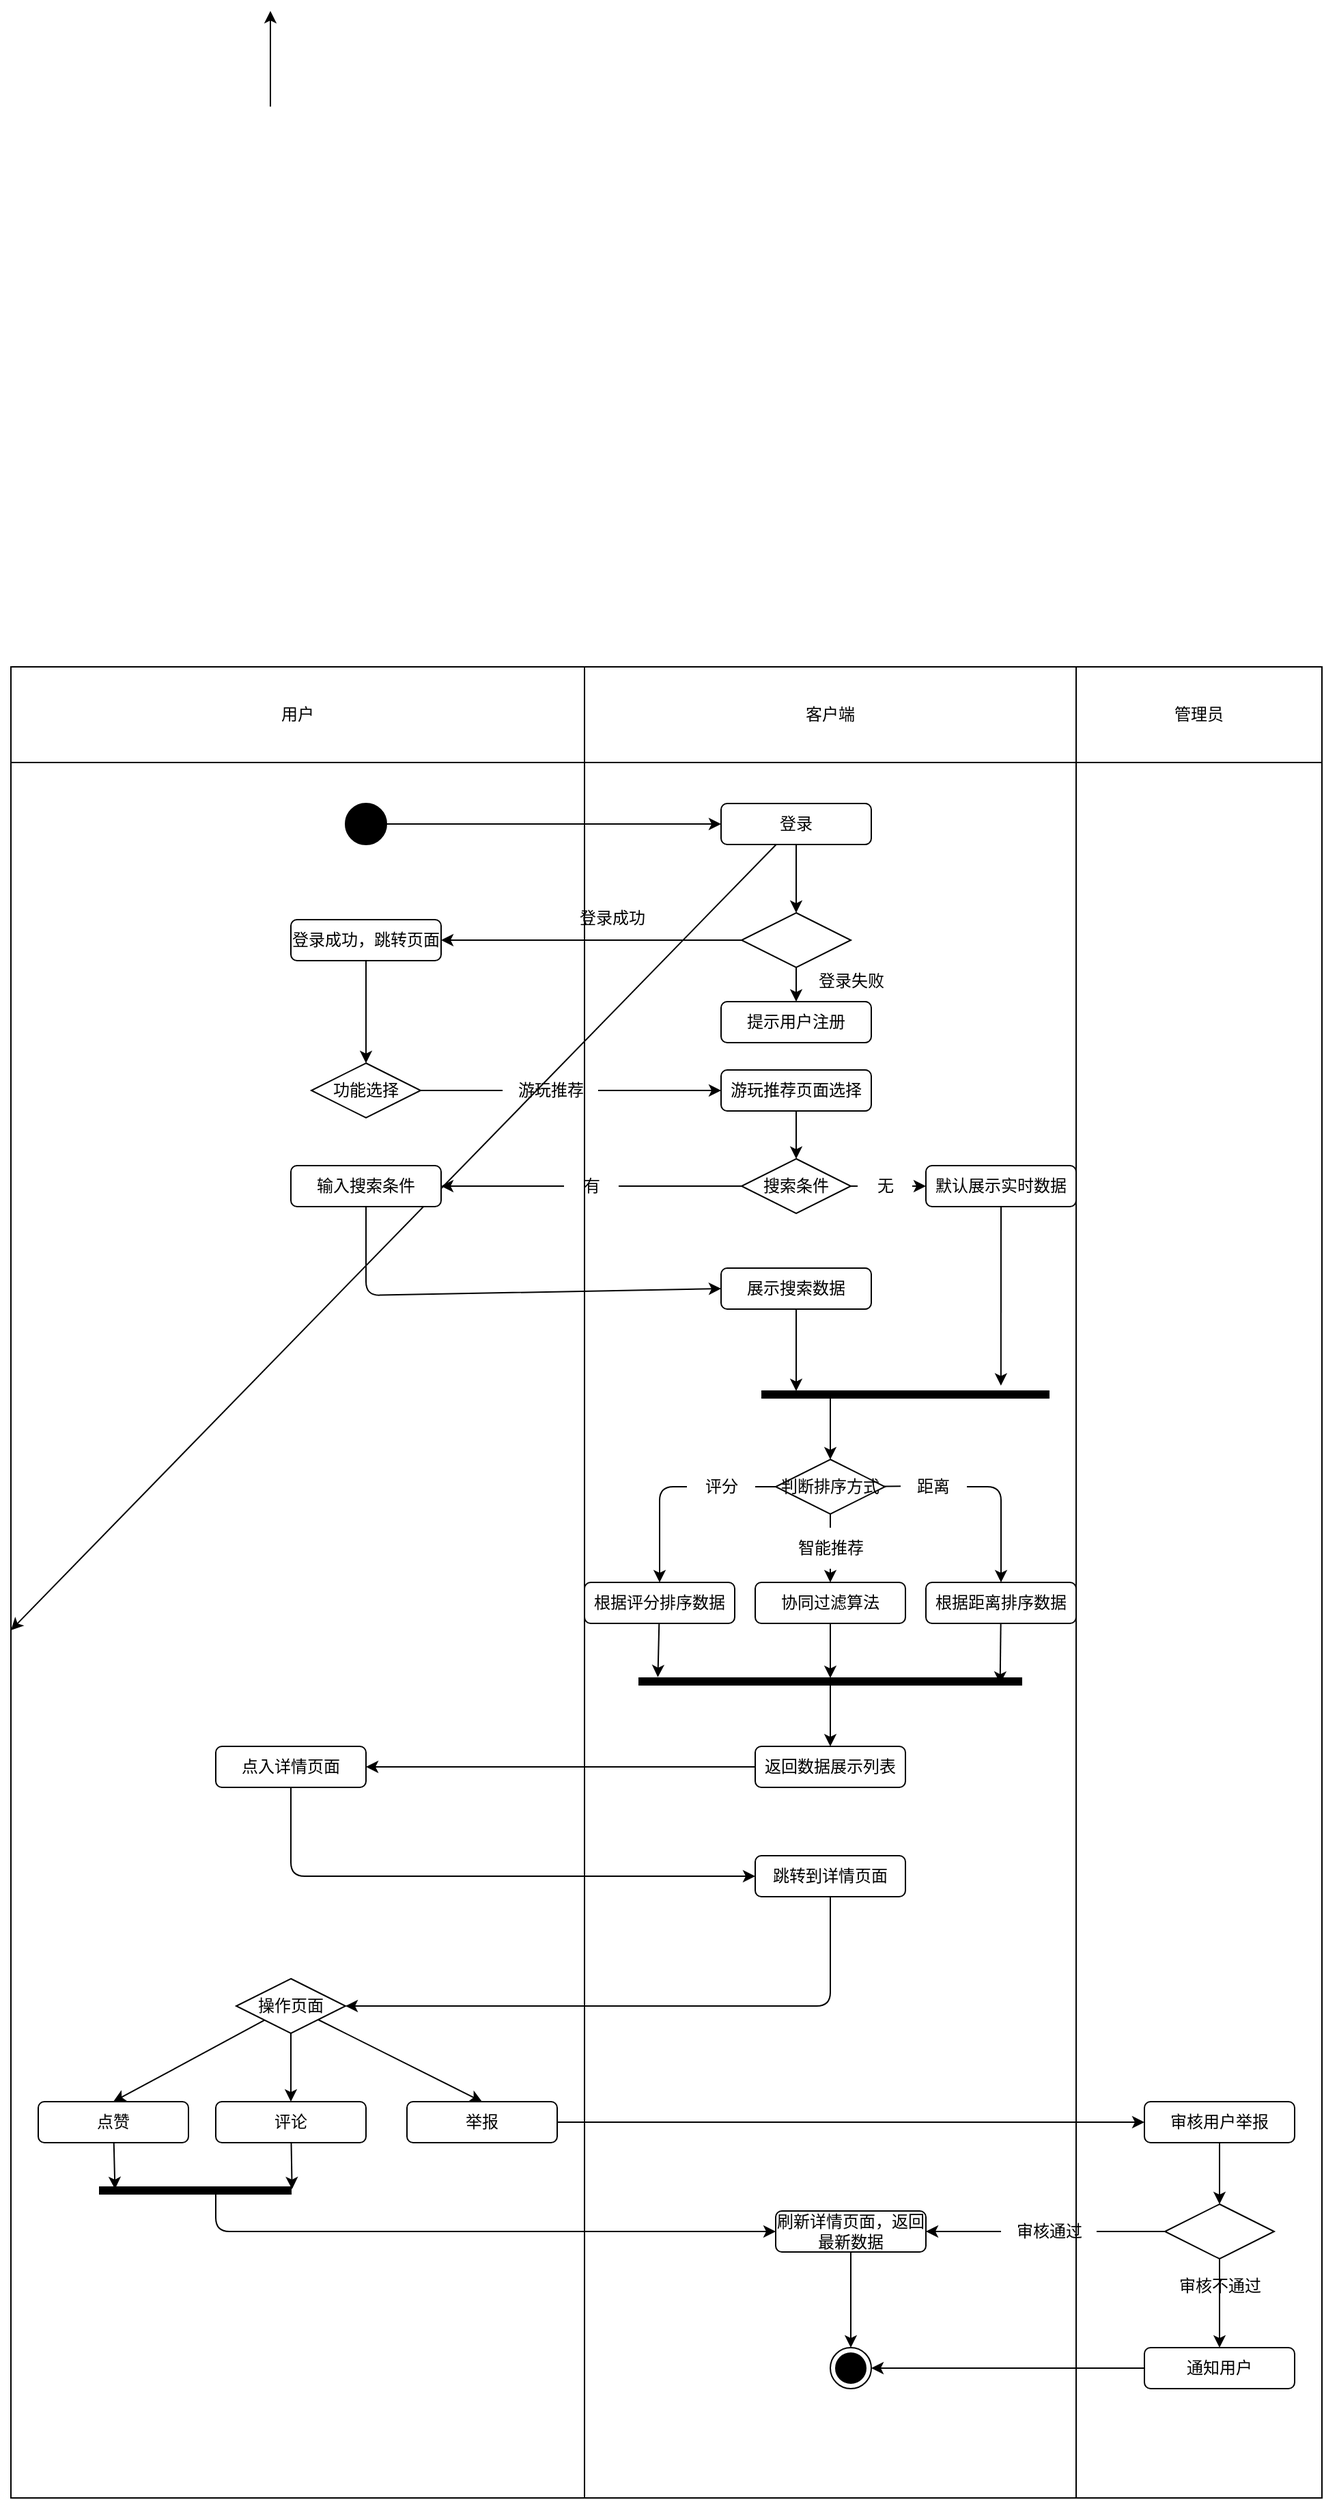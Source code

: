 <mxfile>
    <diagram id="uIwJ9FzNEKNXZPC7LS1d" name="第 1 页">
        <mxGraphModel dx="2288" dy="678" grid="1" gridSize="10" guides="1" tooltips="1" connect="1" arrows="1" fold="1" page="1" pageScale="1" pageWidth="827" pageHeight="1169" math="0" shadow="0">
            <root>
                <mxCell id="0"/>
                <mxCell id="1" parent="0"/>
                <mxCell id="68" value="" style="edgeStyle=none;html=1;" edge="1" parent="1">
                    <mxGeometry relative="1" as="geometry">
                        <mxPoint x="NaN" y="560" as="sourcePoint"/>
                        <mxPoint x="NaN" y="490" as="targetPoint"/>
                    </mxGeometry>
                </mxCell>
                <mxCell id="75" value="" style="shape=table;html=1;whiteSpace=wrap;startSize=0;container=1;collapsible=0;childLayout=tableLayout;" vertex="1" parent="1">
                    <mxGeometry x="-190" y="970" width="960" height="1340" as="geometry"/>
                </mxCell>
                <mxCell id="76" value="" style="shape=tableRow;horizontal=0;startSize=0;swimlaneHead=0;swimlaneBody=0;top=0;left=0;bottom=0;right=0;collapsible=0;dropTarget=0;fillColor=none;points=[[0,0.5],[1,0.5]];portConstraint=eastwest;" vertex="1" parent="75">
                    <mxGeometry width="960" height="70" as="geometry"/>
                </mxCell>
                <mxCell id="77" value="用户" style="shape=partialRectangle;html=1;whiteSpace=wrap;connectable=0;fillColor=none;top=0;left=0;bottom=0;right=0;overflow=hidden;" vertex="1" parent="76">
                    <mxGeometry width="420" height="70" as="geometry">
                        <mxRectangle width="420" height="70" as="alternateBounds"/>
                    </mxGeometry>
                </mxCell>
                <mxCell id="78" value="客户端" style="shape=partialRectangle;html=1;whiteSpace=wrap;connectable=0;fillColor=none;top=0;left=0;bottom=0;right=0;overflow=hidden;" vertex="1" parent="76">
                    <mxGeometry x="420" width="360" height="70" as="geometry">
                        <mxRectangle width="360" height="70" as="alternateBounds"/>
                    </mxGeometry>
                </mxCell>
                <mxCell id="79" value="管理员" style="shape=partialRectangle;html=1;whiteSpace=wrap;connectable=0;fillColor=none;top=0;left=0;bottom=0;right=0;overflow=hidden;" vertex="1" parent="76">
                    <mxGeometry x="780" width="180" height="70" as="geometry">
                        <mxRectangle width="180" height="70" as="alternateBounds"/>
                    </mxGeometry>
                </mxCell>
                <mxCell id="80" value="" style="shape=tableRow;horizontal=0;startSize=0;swimlaneHead=0;swimlaneBody=0;top=0;left=0;bottom=0;right=0;collapsible=0;dropTarget=0;fillColor=none;points=[[0,0.5],[1,0.5]];portConstraint=eastwest;" vertex="1" parent="75">
                    <mxGeometry y="70" width="960" height="1270" as="geometry"/>
                </mxCell>
                <mxCell id="81" value="" style="shape=partialRectangle;html=1;whiteSpace=wrap;connectable=0;fillColor=none;top=0;left=0;bottom=0;right=0;overflow=hidden;" vertex="1" parent="80">
                    <mxGeometry width="420" height="1270" as="geometry">
                        <mxRectangle width="420" height="1270" as="alternateBounds"/>
                    </mxGeometry>
                </mxCell>
                <mxCell id="82" value="" style="shape=partialRectangle;html=1;whiteSpace=wrap;connectable=0;fillColor=none;top=0;left=0;bottom=0;right=0;overflow=hidden;" vertex="1" parent="80">
                    <mxGeometry x="420" width="360" height="1270" as="geometry">
                        <mxRectangle width="360" height="1270" as="alternateBounds"/>
                    </mxGeometry>
                </mxCell>
                <mxCell id="83" value="" style="shape=partialRectangle;html=1;whiteSpace=wrap;connectable=0;fillColor=none;top=0;left=0;bottom=0;right=0;overflow=hidden;" vertex="1" parent="80">
                    <mxGeometry x="780" width="180" height="1270" as="geometry">
                        <mxRectangle width="180" height="1270" as="alternateBounds"/>
                    </mxGeometry>
                </mxCell>
                <mxCell id="84" value="" style="shape=singleArrow;whiteSpace=wrap;html=1;arrowWidth=0.4;arrowSize=0.4;fillColor=none;sketch=0;fillStyle=solid;" vertex="1" parent="80">
                    <mxGeometry x="960" width="NaN" height="1270" as="geometry">
                        <mxRectangle width="NaN" height="1270" as="alternateBounds"/>
                    </mxGeometry>
                </mxCell>
                <mxCell id="85" value="" style="shape=waypoint;sketch=0;size=6;pointerEvents=1;points=[];fillColor=none;resizable=0;rotatable=0;perimeter=centerPerimeter;snapToPoint=1;fillStyle=solid;" vertex="1" parent="80">
                    <mxGeometry width="NaN" height="1270" as="geometry">
                        <mxRectangle width="NaN" height="1270" as="alternateBounds"/>
                    </mxGeometry>
                </mxCell>
                <mxCell id="86" value="" style="whiteSpace=wrap;html=1;fillColor=none;sketch=0;fillStyle=solid;" vertex="1" parent="80">
                    <mxGeometry width="NaN" height="1270" as="geometry">
                        <mxRectangle width="NaN" height="1270" as="alternateBounds"/>
                    </mxGeometry>
                </mxCell>
                <mxCell id="87" value="" style="shape=waypoint;sketch=0;size=6;pointerEvents=1;points=[];fillColor=default;resizable=0;rotatable=0;perimeter=centerPerimeter;snapToPoint=1;rounded=1;" vertex="1" parent="80">
                    <mxGeometry width="NaN" height="1270" as="geometry">
                        <mxRectangle width="NaN" height="1270" as="alternateBounds"/>
                    </mxGeometry>
                </mxCell>
                <mxCell id="88" value="" style="whiteSpace=wrap;html=1;" vertex="1" parent="80">
                    <mxGeometry width="NaN" height="1270" as="geometry">
                        <mxRectangle width="NaN" height="1270" as="alternateBounds"/>
                    </mxGeometry>
                </mxCell>
                <mxCell id="89" value="" style="shape=waypoint;sketch=0;size=6;pointerEvents=1;points=[];fillColor=default;resizable=0;rotatable=0;perimeter=centerPerimeter;snapToPoint=1;rounded=1;" vertex="1" parent="80">
                    <mxGeometry width="NaN" height="1270" as="geometry">
                        <mxRectangle width="NaN" height="1270" as="alternateBounds"/>
                    </mxGeometry>
                </mxCell>
                <mxCell id="95" value="" style="whiteSpace=wrap;html=1;fillColor=rgb(24, 20, 29);rounded=1;" vertex="1" parent="80">
                    <mxGeometry width="NaN" height="1270" as="geometry">
                        <mxRectangle width="NaN" height="1270" as="alternateBounds"/>
                    </mxGeometry>
                </mxCell>
                <mxCell id="94" style="edgeStyle=none;html=1;entryX=0;entryY=0.5;entryDx=0;entryDy=0;" edge="1" parent="1" source="92" target="93">
                    <mxGeometry relative="1" as="geometry"/>
                </mxCell>
                <mxCell id="92" value="" style="ellipse;fillColor=strokeColor;" vertex="1" parent="1">
                    <mxGeometry x="55" y="1070" width="30" height="30" as="geometry"/>
                </mxCell>
                <mxCell id="96" value="" style="edgeStyle=none;html=1;" edge="1" parent="1" source="93" target="95">
                    <mxGeometry relative="1" as="geometry"/>
                </mxCell>
                <mxCell id="100" style="edgeStyle=none;html=1;entryX=0.5;entryY=0;entryDx=0;entryDy=0;" edge="1" parent="1" source="93" target="99">
                    <mxGeometry relative="1" as="geometry"/>
                </mxCell>
                <mxCell id="93" value="登录" style="rounded=1;whiteSpace=wrap;html=1;" vertex="1" parent="1">
                    <mxGeometry x="330" y="1070" width="110" height="30" as="geometry"/>
                </mxCell>
                <mxCell id="102" style="edgeStyle=none;html=1;entryX=1;entryY=0.5;entryDx=0;entryDy=0;" edge="1" parent="1" source="99" target="101">
                    <mxGeometry relative="1" as="geometry"/>
                </mxCell>
                <mxCell id="104" style="edgeStyle=none;html=1;" edge="1" parent="1" source="99" target="103">
                    <mxGeometry relative="1" as="geometry"/>
                </mxCell>
                <mxCell id="99" value="" style="rhombus;whiteSpace=wrap;html=1;" vertex="1" parent="1">
                    <mxGeometry x="345" y="1150" width="80" height="40" as="geometry"/>
                </mxCell>
                <mxCell id="108" style="edgeStyle=none;html=1;" edge="1" parent="1" source="101" target="109">
                    <mxGeometry relative="1" as="geometry">
                        <mxPoint x="70" y="1240" as="targetPoint"/>
                    </mxGeometry>
                </mxCell>
                <mxCell id="101" value="登录成功，跳转页面" style="rounded=1;whiteSpace=wrap;html=1;" vertex="1" parent="1">
                    <mxGeometry x="15" y="1155" width="110" height="30" as="geometry"/>
                </mxCell>
                <mxCell id="103" value="提示用户注册" style="rounded=1;whiteSpace=wrap;html=1;" vertex="1" parent="1">
                    <mxGeometry x="330" y="1215" width="110" height="30" as="geometry"/>
                </mxCell>
                <mxCell id="105" value="登录成功&lt;span style=&quot;color: rgba(0, 0, 0, 0); font-family: monospace; font-size: 0px; text-align: start;&quot;&gt;%3CmxGraphModel%3E%3Croot%3E%3CmxCell%20id%3D%220%22%2F%3E%3CmxCell%20id%3D%221%22%20parent%3D%220%22%2F%3E%3CmxCell%20id%3D%222%22%20value%3D%22%E7%AE%A1%E7%90%86%E5%91%98%E5%AE%A1%E6%89%B9%E9%80%9A%E8%BF%87%22%20style%3D%22text%3Bhtml%3D1%3Balign%3Dcenter%3BverticalAlign%3Dmiddle%3Bresizable%3D0%3Bpoints%3D%5B%5D%3Bautosize%3D1%3BstrokeColor%3Dnone%3BfillColor%3Dnone%3B%22%20vertex%3D%221%22%20parent%3D%221%22%3E%3CmxGeometry%20x%3D%22170%22%20y%3D%22390%22%20width%3D%22110%22%20height%3D%2230%22%20as%3D%22geometry%22%2F%3E%3C%2FmxCell%3E%3C%2Froot%3E%3C%2FmxGraphModel%3E&lt;/span&gt;" style="text;html=1;align=center;verticalAlign=middle;resizable=0;points=[];autosize=1;strokeColor=none;fillColor=none;" vertex="1" parent="1">
                    <mxGeometry x="215" y="1139" width="70" height="30" as="geometry"/>
                </mxCell>
                <mxCell id="106" value="登录失败&lt;span style=&quot;color: rgba(0, 0, 0, 0); font-family: monospace; font-size: 0px; text-align: start;&quot;&gt;%3CmxGraphModel%3E%3Croot%3E%3CmxCell%20id%3D%220%22%2F%3E%3CmxCell%20id%3D%221%22%20parent%3D%220%22%2F%3E%3CmxCell%20id%3D%222%22%20value%3D%22%E7%AE%A1%E7%90%86%E5%91%98%E5%AE%A1%E6%89%B9%E9%80%9A%E8%BF%87%22%20style%3D%22text%3Bhtml%3D1%3Balign%3Dcenter%3BverticalAlign%3Dmiddle%3Bresizable%3D0%3Bpoints%3D%5B%5D%3Bautosize%3D1%3BstrokeColor%3Dnone%3BfillColor%3Dnone%3B%22%20vertex%3D%221%22%20parent%3D%221%22%3E%3CmxGeometry%20x%3D%22170%22%20y%3D%22390%22%20width%3D%22110%22%20height%3D%2230%22%20as%3D%22geometry%22%2F%3E%3C%2FmxCell%3E%3C%2Froot%3E%3C%2FmxGraphModel%是啊比&lt;/span&gt;" style="text;html=1;align=center;verticalAlign=middle;resizable=0;points=[];autosize=1;strokeColor=none;fillColor=none;" vertex="1" parent="1">
                    <mxGeometry x="390" y="1185" width="70" height="30" as="geometry"/>
                </mxCell>
                <mxCell id="113" style="edgeStyle=none;html=1;startArrow=none;" edge="1" parent="1" source="114" target="112">
                    <mxGeometry relative="1" as="geometry"/>
                </mxCell>
                <mxCell id="109" value="功能选择" style="rhombus;whiteSpace=wrap;html=1;" vertex="1" parent="1">
                    <mxGeometry x="30" y="1260" width="80" height="40" as="geometry"/>
                </mxCell>
                <mxCell id="117" style="edgeStyle=none;html=1;entryX=0.5;entryY=0;entryDx=0;entryDy=0;" edge="1" parent="1" source="112" target="116">
                    <mxGeometry relative="1" as="geometry"/>
                </mxCell>
                <mxCell id="112" value="游玩推荐页面选择" style="rounded=1;whiteSpace=wrap;html=1;" vertex="1" parent="1">
                    <mxGeometry x="330" y="1265" width="110" height="30" as="geometry"/>
                </mxCell>
                <mxCell id="115" value="" style="edgeStyle=none;html=1;endArrow=none;" edge="1" parent="1" source="109" target="114">
                    <mxGeometry relative="1" as="geometry">
                        <mxPoint x="110" y="1280" as="sourcePoint"/>
                        <mxPoint x="330" y="1280" as="targetPoint"/>
                    </mxGeometry>
                </mxCell>
                <mxCell id="114" value="游玩推荐" style="text;html=1;align=center;verticalAlign=middle;resizable=0;points=[];autosize=1;strokeColor=none;fillColor=none;" vertex="1" parent="1">
                    <mxGeometry x="170" y="1265" width="70" height="30" as="geometry"/>
                </mxCell>
                <mxCell id="124" style="edgeStyle=none;html=1;entryX=1;entryY=0.5;entryDx=0;entryDy=0;startArrow=none;" edge="1" parent="1" source="125" target="123">
                    <mxGeometry relative="1" as="geometry"/>
                </mxCell>
                <mxCell id="130" style="edgeStyle=none;html=1;startArrow=none;" edge="1" parent="1" source="131" target="118">
                    <mxGeometry relative="1" as="geometry"/>
                </mxCell>
                <mxCell id="116" value="搜索条件" style="rhombus;whiteSpace=wrap;html=1;" vertex="1" parent="1">
                    <mxGeometry x="345" y="1330" width="80" height="40" as="geometry"/>
                </mxCell>
                <mxCell id="135" style="edgeStyle=none;html=1;entryX=-0.8;entryY=0.167;entryDx=0;entryDy=0;entryPerimeter=0;" edge="1" parent="1" source="118" target="133">
                    <mxGeometry relative="1" as="geometry"/>
                </mxCell>
                <mxCell id="118" value="默认展示实时数据" style="rounded=1;whiteSpace=wrap;html=1;" vertex="1" parent="1">
                    <mxGeometry x="480" y="1335" width="110" height="30" as="geometry"/>
                </mxCell>
                <mxCell id="129" style="edgeStyle=none;html=1;entryX=0;entryY=0.5;entryDx=0;entryDy=0;" edge="1" parent="1" source="123" target="128">
                    <mxGeometry relative="1" as="geometry">
                        <Array as="points">
                            <mxPoint x="70" y="1430"/>
                        </Array>
                    </mxGeometry>
                </mxCell>
                <mxCell id="123" value="输入搜索条件" style="rounded=1;whiteSpace=wrap;html=1;" vertex="1" parent="1">
                    <mxGeometry x="15" y="1335" width="110" height="30" as="geometry"/>
                </mxCell>
                <mxCell id="126" value="" style="edgeStyle=none;html=1;entryX=1;entryY=0.5;entryDx=0;entryDy=0;endArrow=none;" edge="1" parent="1" source="116" target="125">
                    <mxGeometry relative="1" as="geometry">
                        <mxPoint x="345" y="1350" as="sourcePoint"/>
                        <mxPoint x="125" y="1350" as="targetPoint"/>
                    </mxGeometry>
                </mxCell>
                <mxCell id="125" value="有" style="text;html=1;align=center;verticalAlign=middle;resizable=0;points=[];autosize=1;strokeColor=none;fillColor=none;" vertex="1" parent="1">
                    <mxGeometry x="215" y="1335" width="40" height="30" as="geometry"/>
                </mxCell>
                <mxCell id="134" style="edgeStyle=none;html=1;" edge="1" parent="1" source="128" target="133">
                    <mxGeometry relative="1" as="geometry"/>
                </mxCell>
                <mxCell id="128" value="展示搜索数据" style="rounded=1;whiteSpace=wrap;html=1;" vertex="1" parent="1">
                    <mxGeometry x="330" y="1410" width="110" height="30" as="geometry"/>
                </mxCell>
                <mxCell id="132" value="" style="edgeStyle=none;html=1;endArrow=none;" edge="1" parent="1" source="116" target="131">
                    <mxGeometry relative="1" as="geometry">
                        <mxPoint x="425" y="1350" as="sourcePoint"/>
                        <mxPoint x="480" y="1350" as="targetPoint"/>
                    </mxGeometry>
                </mxCell>
                <mxCell id="131" value="无" style="text;html=1;align=center;verticalAlign=middle;resizable=0;points=[];autosize=1;strokeColor=none;fillColor=none;" vertex="1" parent="1">
                    <mxGeometry x="430" y="1335" width="40" height="30" as="geometry"/>
                </mxCell>
                <mxCell id="137" style="edgeStyle=none;html=1;entryX=0.5;entryY=0;entryDx=0;entryDy=0;" edge="1" parent="1" source="133" target="136">
                    <mxGeometry relative="1" as="geometry"/>
                </mxCell>
                <mxCell id="133" value="" style="html=1;points=[];perimeter=orthogonalPerimeter;fillColor=strokeColor;direction=south;" vertex="1" parent="1">
                    <mxGeometry x="360" y="1500" width="210" height="5" as="geometry"/>
                </mxCell>
                <mxCell id="141" style="edgeStyle=none;html=1;entryX=0.5;entryY=0;entryDx=0;entryDy=0;startArrow=none;" edge="1" parent="1" source="144" target="138">
                    <mxGeometry relative="1" as="geometry">
                        <Array as="points">
                            <mxPoint x="535" y="1570"/>
                        </Array>
                    </mxGeometry>
                </mxCell>
                <mxCell id="142" style="edgeStyle=none;html=1;entryX=0.5;entryY=0;entryDx=0;entryDy=0;startArrow=none;" edge="1" parent="1" source="149" target="139">
                    <mxGeometry relative="1" as="geometry"/>
                </mxCell>
                <mxCell id="143" style="edgeStyle=none;html=1;entryX=0.5;entryY=0;entryDx=0;entryDy=0;startArrow=none;" edge="1" parent="1" source="147" target="140">
                    <mxGeometry relative="1" as="geometry">
                        <Array as="points">
                            <mxPoint x="285" y="1570"/>
                        </Array>
                    </mxGeometry>
                </mxCell>
                <mxCell id="136" value="判断排序方式" style="rhombus;whiteSpace=wrap;html=1;" vertex="1" parent="1">
                    <mxGeometry x="370" y="1550" width="80" height="40" as="geometry"/>
                </mxCell>
                <mxCell id="153" style="edgeStyle=none;html=1;entryX=0.84;entryY=0.056;entryDx=0;entryDy=0;entryPerimeter=0;" edge="1" parent="1" source="138" target="151">
                    <mxGeometry relative="1" as="geometry">
                        <mxPoint x="535" y="1750" as="targetPoint"/>
                    </mxGeometry>
                </mxCell>
                <mxCell id="138" value="根据距离排序数据" style="rounded=1;whiteSpace=wrap;html=1;" vertex="1" parent="1">
                    <mxGeometry x="480" y="1640" width="110" height="30" as="geometry"/>
                </mxCell>
                <mxCell id="159" style="edgeStyle=none;html=1;entryX=0;entryY=0.5;entryDx=0;entryDy=0;entryPerimeter=0;" edge="1" parent="1" source="139" target="151">
                    <mxGeometry relative="1" as="geometry"/>
                </mxCell>
                <mxCell id="139" value="协同过滤算法" style="rounded=1;whiteSpace=wrap;html=1;" vertex="1" parent="1">
                    <mxGeometry x="355" y="1640" width="110" height="30" as="geometry"/>
                </mxCell>
                <mxCell id="155" style="edgeStyle=none;html=1;entryX=-0.12;entryY=0.951;entryDx=0;entryDy=0;entryPerimeter=0;" edge="1" parent="1" source="140" target="151">
                    <mxGeometry relative="1" as="geometry">
                        <mxPoint x="285" y="1750" as="targetPoint"/>
                    </mxGeometry>
                </mxCell>
                <mxCell id="140" value="根据评分排序数据" style="rounded=1;whiteSpace=wrap;html=1;" vertex="1" parent="1">
                    <mxGeometry x="230" y="1640" width="110" height="30" as="geometry"/>
                </mxCell>
                <mxCell id="146" value="" style="edgeStyle=none;html=1;entryX=0.03;entryY=0.487;entryDx=0;entryDy=0;endArrow=none;entryPerimeter=0;" edge="1" parent="1" source="136" target="144">
                    <mxGeometry relative="1" as="geometry">
                        <mxPoint x="450" y="1570" as="sourcePoint"/>
                        <mxPoint x="535" y="1640" as="targetPoint"/>
                        <Array as="points"/>
                    </mxGeometry>
                </mxCell>
                <mxCell id="144" value="距离" style="text;html=1;align=center;verticalAlign=middle;resizable=0;points=[];autosize=1;strokeColor=none;fillColor=none;" vertex="1" parent="1">
                    <mxGeometry x="460" y="1555" width="50" height="30" as="geometry"/>
                </mxCell>
                <mxCell id="148" value="" style="edgeStyle=none;html=1;endArrow=none;" edge="1" parent="1" source="136" target="147">
                    <mxGeometry relative="1" as="geometry">
                        <mxPoint x="370" y="1570" as="sourcePoint"/>
                        <mxPoint x="285" y="1640" as="targetPoint"/>
                        <Array as="points"/>
                    </mxGeometry>
                </mxCell>
                <mxCell id="147" value="评分" style="text;html=1;align=center;verticalAlign=middle;resizable=0;points=[];autosize=1;strokeColor=none;fillColor=none;" vertex="1" parent="1">
                    <mxGeometry x="305" y="1555" width="50" height="30" as="geometry"/>
                </mxCell>
                <mxCell id="150" value="" style="edgeStyle=none;html=1;entryX=0.5;entryY=0;entryDx=0;entryDy=0;endArrow=none;" edge="1" parent="1" source="136" target="149">
                    <mxGeometry relative="1" as="geometry">
                        <mxPoint x="410" y="1590" as="sourcePoint"/>
                        <mxPoint x="410" y="1640" as="targetPoint"/>
                    </mxGeometry>
                </mxCell>
                <mxCell id="149" value="智能推荐" style="text;html=1;align=center;verticalAlign=middle;resizable=0;points=[];autosize=1;strokeColor=none;fillColor=none;" vertex="1" parent="1">
                    <mxGeometry x="375" y="1600" width="70" height="30" as="geometry"/>
                </mxCell>
                <mxCell id="157" style="edgeStyle=none;html=1;entryX=0.5;entryY=0;entryDx=0;entryDy=0;" edge="1" parent="1" source="151" target="156">
                    <mxGeometry relative="1" as="geometry"/>
                </mxCell>
                <mxCell id="151" value="" style="html=1;points=[];perimeter=orthogonalPerimeter;fillColor=strokeColor;direction=south;" vertex="1" parent="1">
                    <mxGeometry x="270" y="1710" width="280" height="5" as="geometry"/>
                </mxCell>
                <mxCell id="161" style="edgeStyle=none;html=1;entryX=1;entryY=0.5;entryDx=0;entryDy=0;" edge="1" parent="1" source="156" target="160">
                    <mxGeometry relative="1" as="geometry"/>
                </mxCell>
                <mxCell id="156" value="返回数据展示列表" style="rounded=1;whiteSpace=wrap;html=1;" vertex="1" parent="1">
                    <mxGeometry x="355" y="1760" width="110" height="30" as="geometry"/>
                </mxCell>
                <mxCell id="163" style="edgeStyle=none;html=1;entryX=0;entryY=0.5;entryDx=0;entryDy=0;" edge="1" parent="1" source="160" target="162">
                    <mxGeometry relative="1" as="geometry">
                        <Array as="points">
                            <mxPoint x="15" y="1855"/>
                        </Array>
                    </mxGeometry>
                </mxCell>
                <mxCell id="160" value="点入详情页面" style="rounded=1;whiteSpace=wrap;html=1;" vertex="1" parent="1">
                    <mxGeometry x="-40" y="1760" width="110" height="30" as="geometry"/>
                </mxCell>
                <mxCell id="165" style="edgeStyle=none;html=1;entryX=1;entryY=0.5;entryDx=0;entryDy=0;" edge="1" parent="1" source="162" target="164">
                    <mxGeometry relative="1" as="geometry">
                        <Array as="points">
                            <mxPoint x="410" y="1950"/>
                        </Array>
                    </mxGeometry>
                </mxCell>
                <mxCell id="162" value="跳转到详情页面" style="rounded=1;whiteSpace=wrap;html=1;" vertex="1" parent="1">
                    <mxGeometry x="355" y="1840" width="110" height="30" as="geometry"/>
                </mxCell>
                <mxCell id="169" style="edgeStyle=none;html=1;entryX=0.5;entryY=0;entryDx=0;entryDy=0;" edge="1" parent="1" source="164" target="166">
                    <mxGeometry relative="1" as="geometry"/>
                </mxCell>
                <mxCell id="170" style="edgeStyle=none;html=1;" edge="1" parent="1" source="164" target="167">
                    <mxGeometry relative="1" as="geometry"/>
                </mxCell>
                <mxCell id="171" style="edgeStyle=none;html=1;entryX=0.5;entryY=0;entryDx=0;entryDy=0;" edge="1" parent="1" source="164" target="168">
                    <mxGeometry relative="1" as="geometry"/>
                </mxCell>
                <mxCell id="164" value="操作页面" style="rhombus;whiteSpace=wrap;html=1;" vertex="1" parent="1">
                    <mxGeometry x="-25" y="1930" width="80" height="40" as="geometry"/>
                </mxCell>
                <mxCell id="178" style="edgeStyle=none;html=1;entryX=0.3;entryY=0.92;entryDx=0;entryDy=0;entryPerimeter=0;" edge="1" parent="1" source="166" target="176">
                    <mxGeometry relative="1" as="geometry"/>
                </mxCell>
                <mxCell id="166" value="点赞" style="rounded=1;whiteSpace=wrap;html=1;" vertex="1" parent="1">
                    <mxGeometry x="-170" y="2020" width="110" height="30" as="geometry"/>
                </mxCell>
                <mxCell id="177" style="edgeStyle=none;html=1;entryX=0.3;entryY=-0.006;entryDx=0;entryDy=0;entryPerimeter=0;" edge="1" parent="1" source="167" target="176">
                    <mxGeometry relative="1" as="geometry"/>
                </mxCell>
                <mxCell id="167" value="评论" style="rounded=1;whiteSpace=wrap;html=1;" vertex="1" parent="1">
                    <mxGeometry x="-40" y="2020" width="110" height="30" as="geometry"/>
                </mxCell>
                <mxCell id="181" style="edgeStyle=none;html=1;entryX=0;entryY=0.5;entryDx=0;entryDy=0;" edge="1" parent="1" source="168" target="180">
                    <mxGeometry relative="1" as="geometry"/>
                </mxCell>
                <mxCell id="168" value="举报" style="rounded=1;whiteSpace=wrap;html=1;" vertex="1" parent="1">
                    <mxGeometry x="100" y="2020" width="110" height="30" as="geometry"/>
                </mxCell>
                <mxCell id="193" style="edgeStyle=none;html=1;entryX=0.5;entryY=0;entryDx=0;entryDy=0;" edge="1" parent="1" source="173" target="192">
                    <mxGeometry relative="1" as="geometry"/>
                </mxCell>
                <mxCell id="173" value="刷新详情页面，返回最新数据" style="rounded=1;whiteSpace=wrap;html=1;" vertex="1" parent="1">
                    <mxGeometry x="370" y="2100" width="110" height="30" as="geometry"/>
                </mxCell>
                <mxCell id="179" style="edgeStyle=none;html=1;" edge="1" parent="1" source="176" target="173">
                    <mxGeometry relative="1" as="geometry">
                        <Array as="points">
                            <mxPoint x="-40" y="2115"/>
                        </Array>
                    </mxGeometry>
                </mxCell>
                <mxCell id="176" value="" style="html=1;points=[];perimeter=orthogonalPerimeter;fillColor=strokeColor;direction=south;" vertex="1" parent="1">
                    <mxGeometry x="-125" y="2082.5" width="140" height="5" as="geometry"/>
                </mxCell>
                <mxCell id="184" style="edgeStyle=none;html=1;entryX=0.5;entryY=0;entryDx=0;entryDy=0;" edge="1" parent="1" source="180" target="183">
                    <mxGeometry relative="1" as="geometry"/>
                </mxCell>
                <mxCell id="180" value="审核用户举报" style="rounded=1;whiteSpace=wrap;html=1;" vertex="1" parent="1">
                    <mxGeometry x="640" y="2020" width="110" height="30" as="geometry"/>
                </mxCell>
                <mxCell id="185" style="edgeStyle=none;html=1;entryX=1;entryY=0.5;entryDx=0;entryDy=0;startArrow=none;" edge="1" parent="1" source="186" target="173">
                    <mxGeometry relative="1" as="geometry"/>
                </mxCell>
                <mxCell id="189" style="edgeStyle=none;html=1;entryX=0.5;entryY=0;entryDx=0;entryDy=0;" edge="1" parent="1" source="183" target="188">
                    <mxGeometry relative="1" as="geometry"/>
                </mxCell>
                <mxCell id="183" value="" style="rhombus;whiteSpace=wrap;html=1;" vertex="1" parent="1">
                    <mxGeometry x="655" y="2095" width="80" height="40" as="geometry"/>
                </mxCell>
                <mxCell id="187" value="" style="edgeStyle=none;html=1;entryX=1;entryY=0.5;entryDx=0;entryDy=0;endArrow=none;" edge="1" parent="1" source="183" target="186">
                    <mxGeometry relative="1" as="geometry">
                        <mxPoint x="655" y="2115" as="sourcePoint"/>
                        <mxPoint x="480" y="2115" as="targetPoint"/>
                    </mxGeometry>
                </mxCell>
                <mxCell id="186" value="审核通过" style="text;html=1;align=center;verticalAlign=middle;resizable=0;points=[];autosize=1;strokeColor=none;fillColor=none;" vertex="1" parent="1">
                    <mxGeometry x="535" y="2100" width="70" height="30" as="geometry"/>
                </mxCell>
                <mxCell id="194" style="edgeStyle=none;html=1;entryX=1;entryY=0.5;entryDx=0;entryDy=0;" edge="1" parent="1" source="188" target="192">
                    <mxGeometry relative="1" as="geometry"/>
                </mxCell>
                <mxCell id="188" value="通知用户" style="rounded=1;whiteSpace=wrap;html=1;" vertex="1" parent="1">
                    <mxGeometry x="640" y="2200" width="110" height="30" as="geometry"/>
                </mxCell>
                <mxCell id="190" value="审核不通过" style="text;html=1;align=center;verticalAlign=middle;resizable=0;points=[];autosize=1;strokeColor=none;fillColor=none;" vertex="1" parent="1">
                    <mxGeometry x="655" y="2140" width="80" height="30" as="geometry"/>
                </mxCell>
                <mxCell id="192" value="" style="ellipse;html=1;shape=endState;fillColor=strokeColor;" vertex="1" parent="1">
                    <mxGeometry x="410" y="2200" width="30" height="30" as="geometry"/>
                </mxCell>
            </root>
        </mxGraphModel>
    </diagram>
</mxfile>